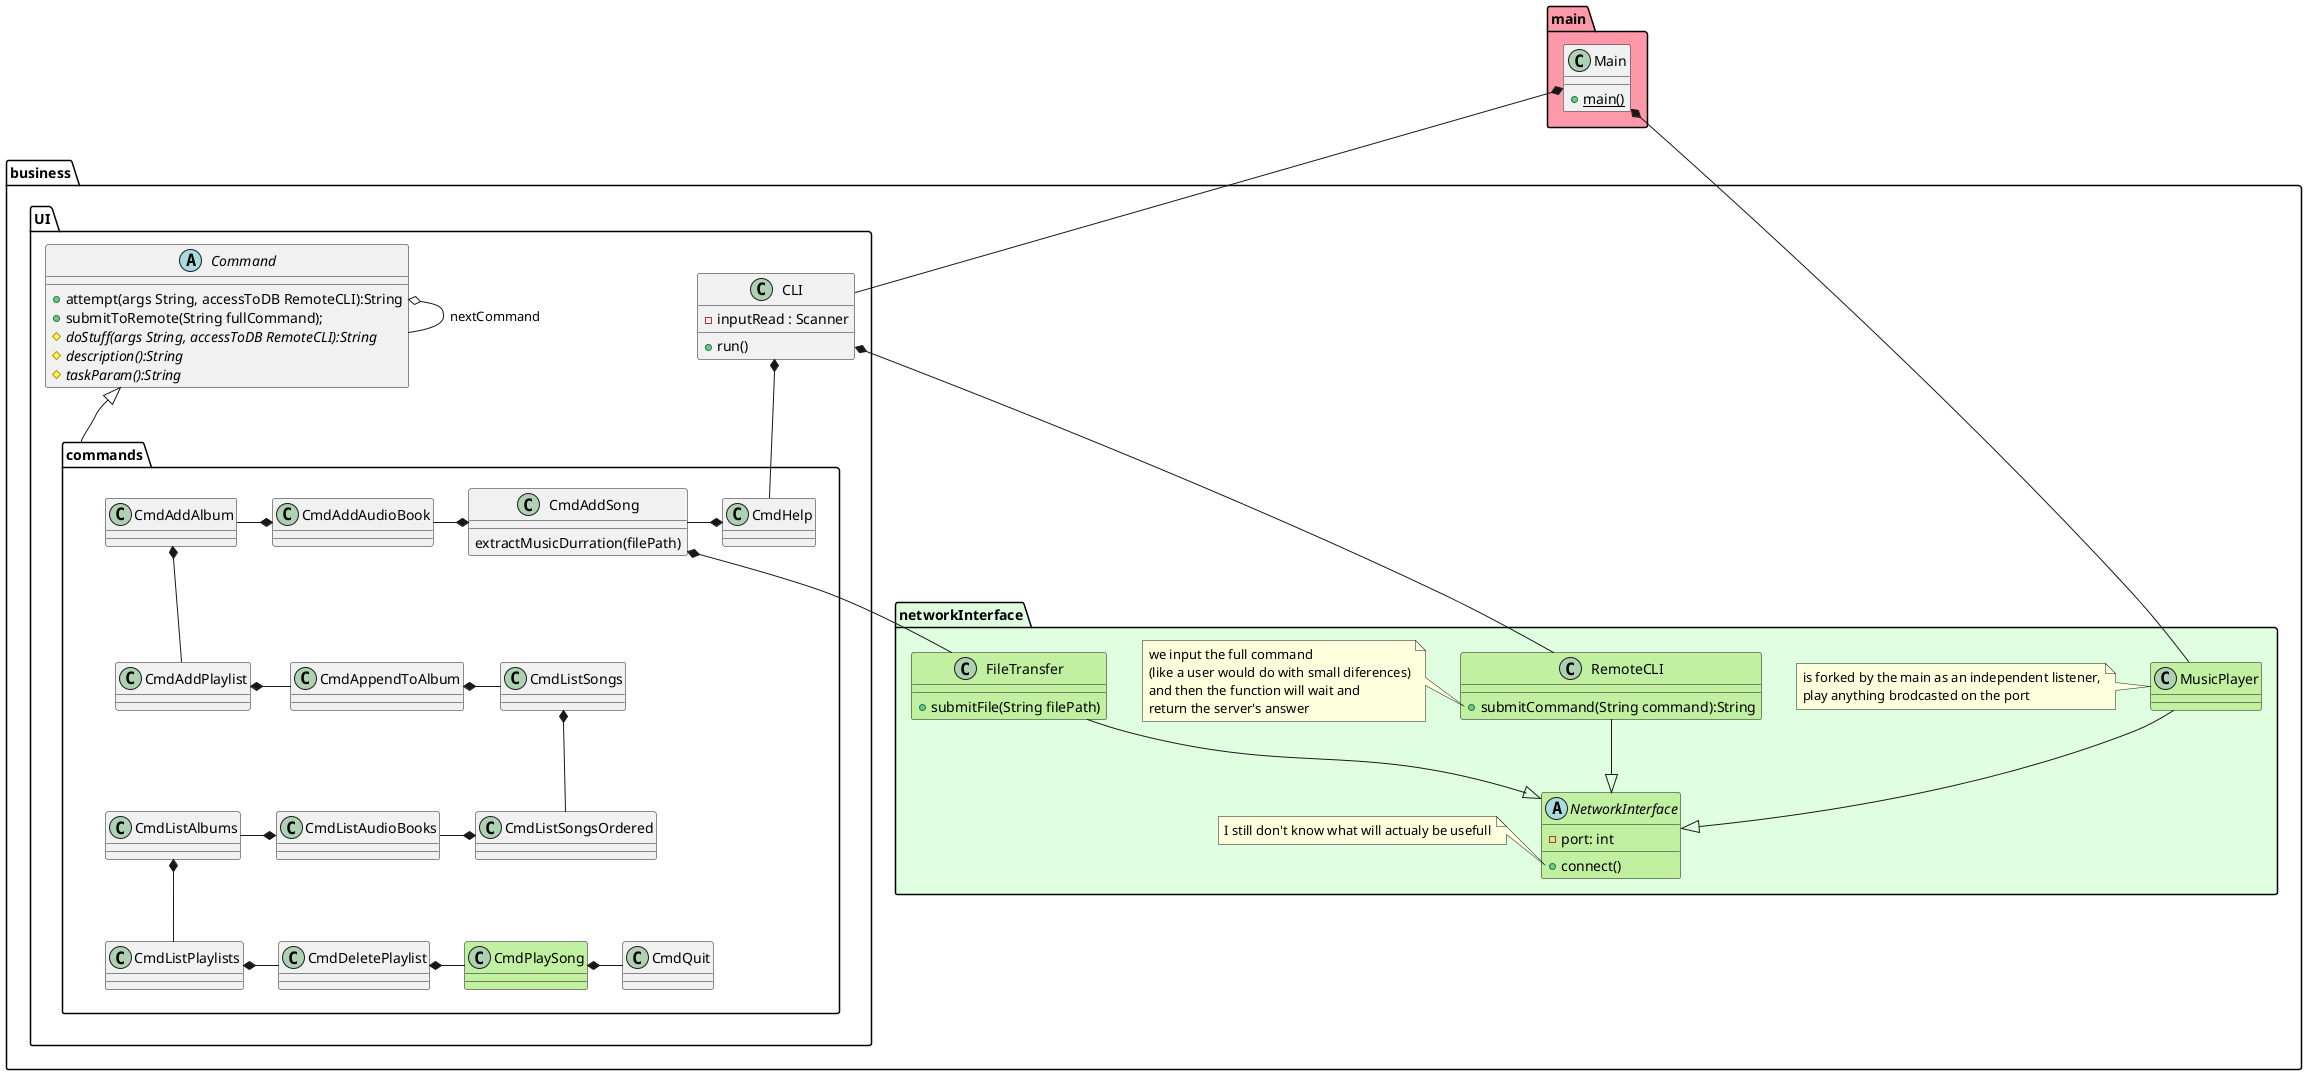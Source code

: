 @startuml Overview client side

  namespace main #FF99AA{
    class main.Main {
        {static} + main()
    }
  }

  namespace business.UI{
      class business.UI.CLI {
          - inputRead : Scanner

          + run()
      }


      abstract class business.UI.Command {
          + attempt(args String, accessToDB RemoteCLI):String
          + submitToRemote(String fullCommand);
          {abstract} # doStuff(args String, accessToDB RemoteCLI):String
          {abstract} # description():String
          {abstract} # taskParam():String
      }

    namespace business.UI.commands{
      class CmdHelp
      class CmdAddSong{
        extractMusicDurration(filePath)
      }
      class CmdAddAudioBook
      class CmdAddAlbum
      class CmdAddPlaylist
      class CmdAppendToAlbum
      class CmdListSongs
      class CmdListSongsOrdered
      class CmdListAudioBooks
      class CmdListAlbums
      class CmdListPlaylists
      class CmdDeletePlaylist
      class CmdPlaySong #C0F0A0
      class CmdQuit
    }
  }

  business.UI.Command <|-down- business.UI.commands

  business.UI.CLI *-- business.UI.commands.CmdHelp
  business.UI.commands.CmdHelp *-left- business.UI.commands.CmdAddSong
  business.UI.commands.CmdAddSong *-left- business.UI.commands.CmdAddAudioBook
  business.UI.commands.CmdAddAudioBook *-left- business.UI.commands.CmdAddAlbum
  business.UI.commands.CmdAddAlbum *-down- business.UI.commands.CmdAddPlaylist
  business.UI.commands.CmdAddPlaylist *-right- business.UI.commands.CmdAppendToAlbum
  business.UI.commands.CmdAppendToAlbum *-right- business.UI.commands.CmdListSongs
  business.UI.commands.CmdListSongs *-down- business.UI.commands.CmdListSongsOrdered
  business.UI.commands.CmdListSongsOrdered *-left- business.UI.commands.CmdListAudioBooks
  business.UI.commands.CmdListAudioBooks *-left- business.UI.commands.CmdListAlbums
  business.UI.commands.CmdListAlbums *-down- business.UI.commands.CmdListPlaylists
  business.UI.commands.CmdListPlaylists *-right- business.UI.commands.CmdDeletePlaylist
  business.UI.commands.CmdDeletePlaylist *-right- business.UI.commands.CmdPlaySong
  business.UI.commands.CmdPlaySong *-right- business.UI.commands.CmdQuit


  namespace business.networkInterface #E0FFE0{
    abstract class NetworkInterface #C0F0A0{
      - port: int
      + connect()
    }
    note left of NetworkInterface::connect
      I still don't know what will actualy be usefull
    end note

    class RemoteCLI #C0F0A0{
      + submitCommand(String command):String
    }
    note left of RemoteCLI::submitCommand
      we input the full command
      (like a user would do with small diferences)
      and then the function will wait and
      return the server's answer
    end note

    class MusicPlayer #C0F0A0{
    }
    note left of MusicPlayer
      is forked by the main as an independent listener,
      play anything brodcasted on the port
    end note

    main.Main *-- business.networkInterface.MusicPlayer

    class FileTransfer #C0F0A0{
      + submitFile(String filePath)
    }


    RemoteCLI --|> NetworkInterface
    MusicPlayer --|> NetworkInterface
    FileTransfer --|> NetworkInterface
  }


  business.UI.CLI *-- business.networkInterface.RemoteCLI
  business.UI.commands.CmdAddSong *-- business.networkInterface.FileTransfer

  business.UI.Command o-- business.UI.Command : nextCommand

  main.Main *-- business.UI.CLI

@enduml